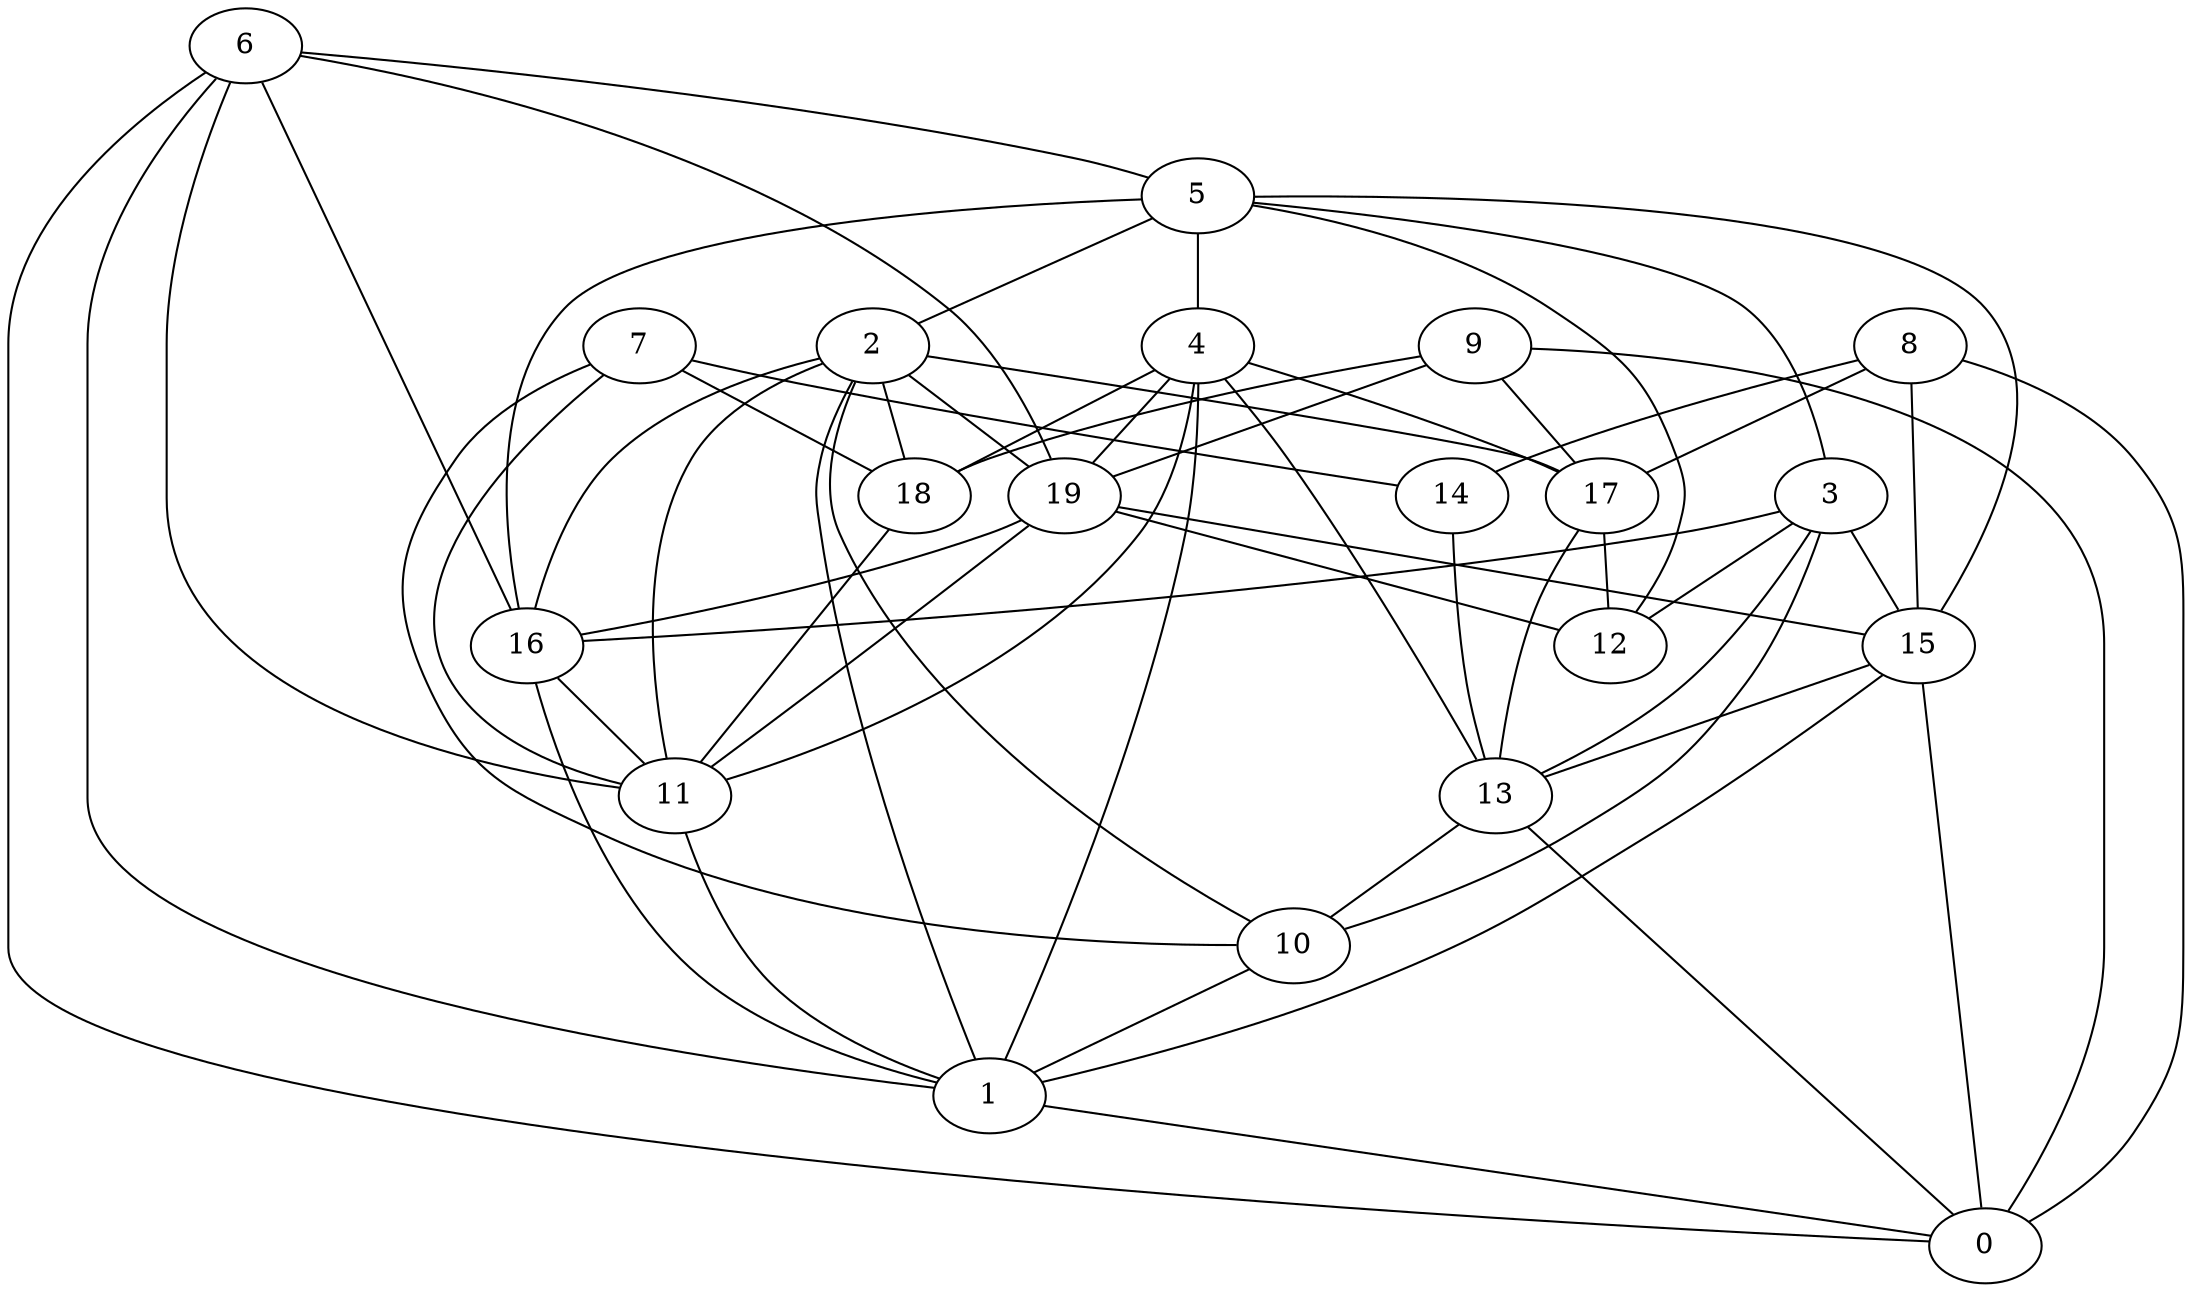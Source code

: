 digraph GG_graph {

subgraph G_graph {
edge [color = black]
"8" -> "0" [dir = none]
"3" -> "16" [dir = none]
"2" -> "18" [dir = none]
"4" -> "13" [dir = none]
"17" -> "12" [dir = none]
"7" -> "10" [dir = none]
"13" -> "0" [dir = none]
"15" -> "1" [dir = none]
"15" -> "13" [dir = none]
"10" -> "1" [dir = none]
"5" -> "3" [dir = none]
"5" -> "15" [dir = none]
"6" -> "1" [dir = none]
"19" -> "12" [dir = none]
"19" -> "15" [dir = none]
"18" -> "11" [dir = none]
"11" -> "1" [dir = none]
"14" -> "13" [dir = none]
"9" -> "0" [dir = none]
"15" -> "0" [dir = none]
"3" -> "13" [dir = none]
"7" -> "14" [dir = none]
"9" -> "19" [dir = none]
"7" -> "11" [dir = none]
"16" -> "11" [dir = none]
"5" -> "4" [dir = none]
"8" -> "15" [dir = none]
"19" -> "11" [dir = none]
"6" -> "11" [dir = none]
"2" -> "17" [dir = none]
"2" -> "1" [dir = none]
"4" -> "1" [dir = none]
"17" -> "13" [dir = none]
"6" -> "0" [dir = none]
"8" -> "14" [dir = none]
"5" -> "2" [dir = none]
"1" -> "0" [dir = none]
"4" -> "11" [dir = none]
"6" -> "16" [dir = none]
"4" -> "17" [dir = none]
"9" -> "17" [dir = none]
"4" -> "18" [dir = none]
"2" -> "16" [dir = none]
"6" -> "19" [dir = none]
"6" -> "5" [dir = none]
"4" -> "19" [dir = none]
"16" -> "1" [dir = none]
"2" -> "11" [dir = none]
"5" -> "16" [dir = none]
"3" -> "12" [dir = none]
"3" -> "10" [dir = none]
"7" -> "18" [dir = none]
"9" -> "18" [dir = none]
"3" -> "15" [dir = none]
"2" -> "19" [dir = none]
"19" -> "16" [dir = none]
"13" -> "10" [dir = none]
"5" -> "12" [dir = none]
"2" -> "10" [dir = none]
"8" -> "17" [dir = none]
}

}
